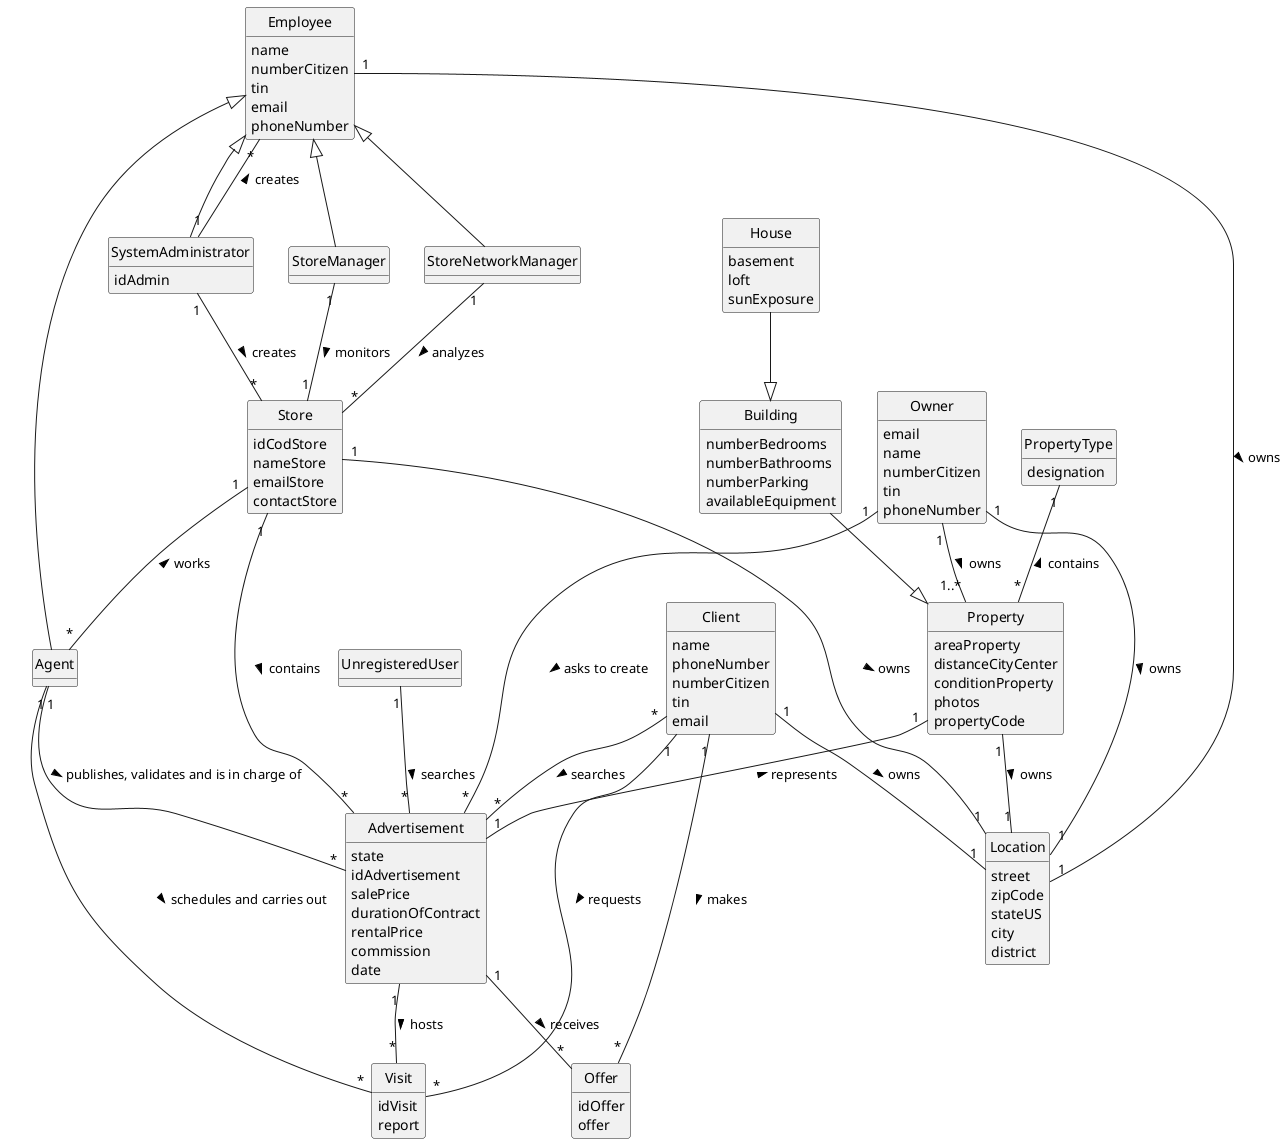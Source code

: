 @startuml
'https://plantuml.com/class-diagram
skinparam monochrome true
skinparam packageStyle rectangle
skinparam shadowing false
hide circle
hide methods


class Employee{
    name
    numberCitizen
    tin
    email
    phoneNumber
}

class Client {
    name
    phoneNumber
    numberCitizen
    tin
    email
}

class Owner {
    email
    name
    numberCitizen
    tin
    phoneNumber
}

class Agent

class Advertisement {
    state
    idAdvertisement
    salePrice
    durationOfContract
    rentalPrice
    commission
    date
}

class PropertyType{
    designation
}

class Property{
    areaProperty
    distanceCityCenter
    conditionProperty
    photos
    propertyCode
}

class House {
    basement
    loft
    sunExposure
}

class Building{
    numberBedrooms
    numberBathrooms
    numberParking
    availableEquipment
}


class Store{
    idCodStore
    nameStore
    emailStore
    contactStore
}

class Visit{
    idVisit
    report
}

class Location {
    street
    zipCode
    stateUS
    city
    district
}

class StoreManager {
}

class StoreNetworkManager {
}

class Offer{
    idOffer
    offer
}

class SystemAdministrator{
    idAdmin
}

class UnregisteredUser

Owner "1" -- "1..*" Property: owns >
Agent "1" -- "*" Advertisement: publishes, validates and is in charge of >
House --|> Building

Building --|> Property
Store "1" -- "*" Agent: works <
StoreManager "1" -- "1" Store:  monitors >
Property "1" -- "1" Location: owns >
StoreNetworkManager "1" -- "*" Store:  analyzes >
Employee <|-- Agent
Employee <|-- StoreManager
Employee <|-- StoreNetworkManager
Advertisement"1" -- "*"Offer: receives >
Client"1" -- "*"Offer: makes >
Store"1" -- "1"Location: owns >
Advertisement "1" -- "*" Visit: hosts >
Client "1" -- "*" Visit: requests >
Agent "1" -- "*" Visit: schedules and carries out >
Property "1" - "1" Advertisement: represents <
Client "1" -- "1" Location: owns >
Employee "1" -- "1" Location: owns >
Owner "1" -- "1" Location: owns >
Store "1" -- "*" Advertisement: contains >
UnregisteredUser "1" -- "*" Advertisement: searches >
SystemAdministrator "1" -- "*" Store: creates >
SystemAdministrator "1" -- "*" Employee: creates >
Client "*" -- "*" Advertisement: searches >
Employee <|-- SystemAdministrator
Owner "1" - "*" Advertisement: asks to create >
PropertyType "1" -- "*" Property: contains <

@enduml